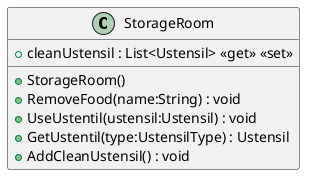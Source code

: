 @startuml
class StorageRoom {
    + cleanUstensil : List<Ustensil> <<get>> <<set>>
    + StorageRoom()
    + RemoveFood(name:String) : void
    + UseUstentil(ustensil:Ustensil) : void
    + GetUstentil(type:UstensilType) : Ustensil
    + AddCleanUstensil() : void
}
@enduml
